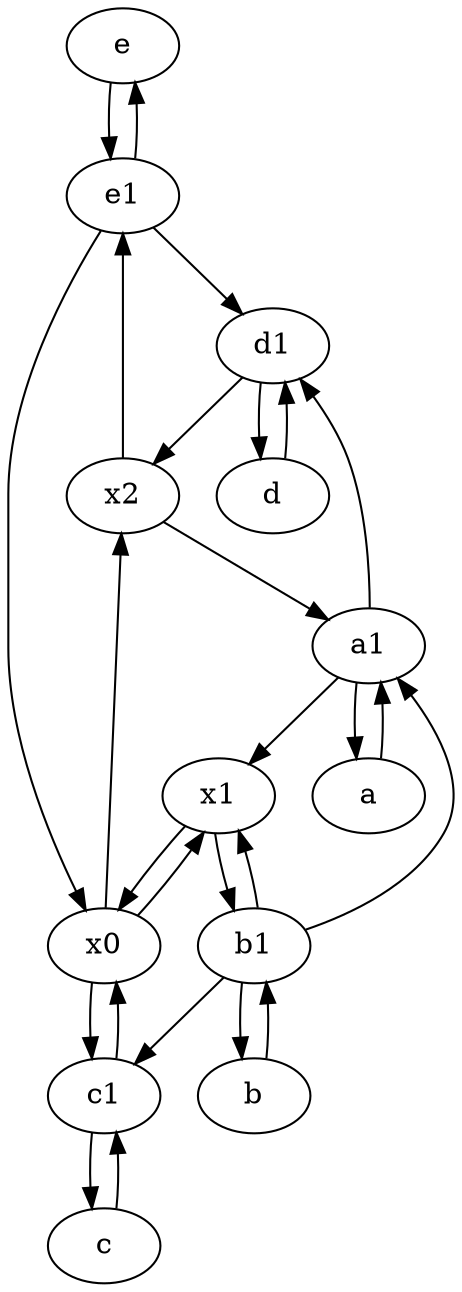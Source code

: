 digraph  {
	e [pos="30,50!"];
	a [pos="40,10!"];
	x0;
	e1 [pos="25,45!"];
	c [pos="20,10!"];
	d [pos="20,30!"];
	d1 [pos="25,30!"];
	b [pos="50,20!"];
	x2;
	b1 [pos="45,20!"];
	c1 [pos="30,15!"];
	x1;
	a1 [pos="40,15!"];
	a1 -> a;
	d1 -> d;
	a1 -> x1;
	d1 -> x2;
	b -> b1;
	x0 -> x1;
	d -> d1;
	x1 -> x0;
	b1 -> x1;
	b1 -> c1;
	c1 -> c;
	e -> e1;
	x0 -> x2;
	e1 -> d1;
	x2 -> e1;
	e1 -> x0;
	c -> c1;
	c1 -> x0;
	b1 -> b;
	e1 -> e;
	x1 -> b1;
	a1 -> d1;
	x0 -> c1;
	b1 -> a1;
	x2 -> a1;
	a -> a1;

	}